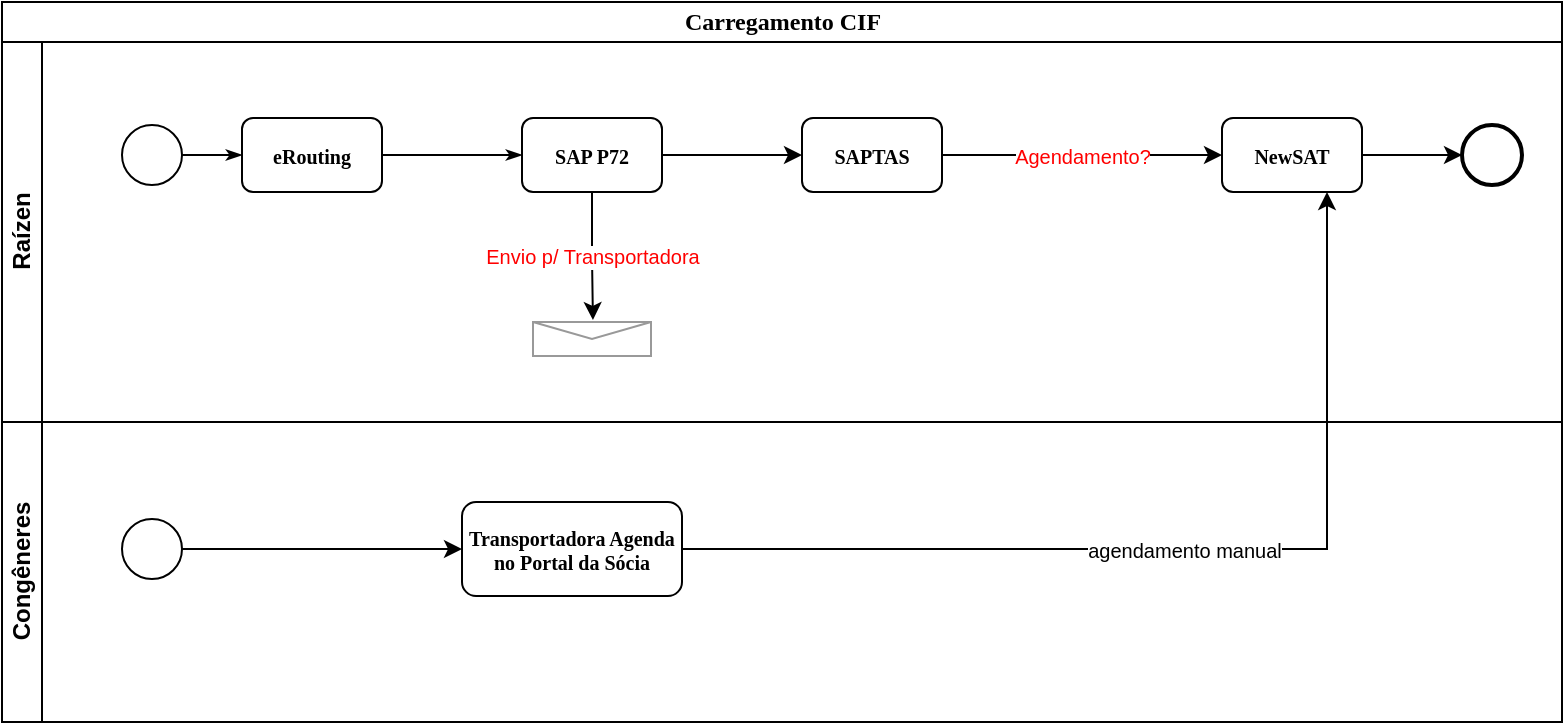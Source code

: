 <mxfile version="12.1.8" type="github" pages="3">
  <diagram name="Carregamento CIF" id="c7488fd3-1785-93aa-aadb-54a6760d102a">
    <mxGraphModel dx="868" dy="462" grid="1" gridSize="10" guides="1" tooltips="1" connect="1" arrows="1" fold="1" page="1" pageScale="1" pageWidth="1100" pageHeight="850" background="#ffffff" math="0" shadow="0">
      <root>
        <mxCell id="0"/>
        <mxCell id="1" parent="0"/>
        <mxCell id="2b4e8129b02d487f-1" value="Carregamento CIF" style="swimlane;html=1;childLayout=stackLayout;horizontal=1;startSize=20;horizontalStack=0;rounded=0;shadow=0;labelBackgroundColor=none;strokeColor=#000000;strokeWidth=1;fillColor=#ffffff;fontFamily=Verdana;fontSize=12;fontColor=#000000;align=center;" parent="1" vertex="1">
          <mxGeometry x="80" y="50" width="780" height="360" as="geometry"/>
        </mxCell>
        <mxCell id="2b4e8129b02d487f-2" value="Raízen" style="swimlane;html=1;startSize=20;horizontal=0;" parent="2b4e8129b02d487f-1" vertex="1">
          <mxGeometry y="20" width="780" height="190" as="geometry"/>
        </mxCell>
        <mxCell id="2b4e8129b02d487f-18" style="edgeStyle=orthogonalEdgeStyle;rounded=0;html=1;labelBackgroundColor=none;startArrow=none;startFill=0;startSize=5;endArrow=classicThin;endFill=1;endSize=5;jettySize=auto;orthogonalLoop=1;strokeColor=#000000;strokeWidth=1;fontFamily=Verdana;fontSize=8;fontColor=#000000;" parent="2b4e8129b02d487f-2" source="2b4e8129b02d487f-5" target="2b4e8129b02d487f-6" edge="1">
          <mxGeometry relative="1" as="geometry"/>
        </mxCell>
        <mxCell id="2b4e8129b02d487f-5" value="" style="ellipse;whiteSpace=wrap;html=1;rounded=0;shadow=0;labelBackgroundColor=none;strokeColor=#000000;strokeWidth=1;fillColor=#ffffff;fontFamily=Verdana;fontSize=8;fontColor=#000000;align=center;" parent="2b4e8129b02d487f-2" vertex="1">
          <mxGeometry x="60" y="41.5" width="30" height="30" as="geometry"/>
        </mxCell>
        <mxCell id="2b4e8129b02d487f-6" value="eRouting" style="rounded=1;whiteSpace=wrap;html=1;shadow=0;labelBackgroundColor=none;strokeColor=#000000;strokeWidth=1;fillColor=#ffffff;fontFamily=Verdana;fontSize=10;fontColor=#000000;align=center;fontStyle=1" parent="2b4e8129b02d487f-2" vertex="1">
          <mxGeometry x="120" y="38.0" width="70" height="37" as="geometry"/>
        </mxCell>
        <mxCell id="WFyZggXA8h9RNTgOfeCm-1" style="edgeStyle=orthogonalEdgeStyle;rounded=0;orthogonalLoop=1;jettySize=auto;html=1;fontSize=10;" edge="1" parent="2b4e8129b02d487f-2" source="2b4e8129b02d487f-7" target="2b4e8129b02d487f-9">
          <mxGeometry relative="1" as="geometry"/>
        </mxCell>
        <mxCell id="xGCrMNvwIFCrV4-qwJGK-1" value="Envio p/ Transportadora" style="edgeStyle=orthogonalEdgeStyle;rounded=0;orthogonalLoop=1;jettySize=auto;html=1;exitX=0.5;exitY=1;exitDx=0;exitDy=0;entryX=0.508;entryY=-0.059;entryDx=0;entryDy=0;entryPerimeter=0;fontSize=10;fontColor=#FF0000;" edge="1" parent="2b4e8129b02d487f-2" source="2b4e8129b02d487f-7" target="FQRfdCOzmHrhoMHAnc6x-1">
          <mxGeometry relative="1" as="geometry"/>
        </mxCell>
        <mxCell id="2b4e8129b02d487f-7" value="SAP P72" style="rounded=1;whiteSpace=wrap;html=1;shadow=0;labelBackgroundColor=none;strokeColor=#000000;strokeWidth=1;fillColor=#ffffff;fontFamily=Verdana;fontSize=10;fontColor=#000000;align=center;fontStyle=1" parent="2b4e8129b02d487f-2" vertex="1">
          <mxGeometry x="260" y="38.0" width="70" height="37" as="geometry"/>
        </mxCell>
        <mxCell id="WFyZggXA8h9RNTgOfeCm-3" value="Agendamento?" style="edgeStyle=orthogonalEdgeStyle;rounded=0;orthogonalLoop=1;jettySize=auto;html=1;fontSize=10;fontColor=#FF0000;" edge="1" parent="2b4e8129b02d487f-2" source="2b4e8129b02d487f-9" target="WFyZggXA8h9RNTgOfeCm-2">
          <mxGeometry relative="1" as="geometry"/>
        </mxCell>
        <mxCell id="2b4e8129b02d487f-9" value="SAPTAS" style="rounded=1;whiteSpace=wrap;html=1;shadow=0;labelBackgroundColor=none;strokeColor=#000000;strokeWidth=1;fillColor=#ffffff;fontFamily=Verdana;fontSize=10;fontColor=#000000;align=center;fontStyle=1" parent="2b4e8129b02d487f-2" vertex="1">
          <mxGeometry x="400" y="38.0" width="70" height="37" as="geometry"/>
        </mxCell>
        <mxCell id="WFyZggXA8h9RNTgOfeCm-4" style="edgeStyle=orthogonalEdgeStyle;rounded=0;orthogonalLoop=1;jettySize=auto;html=1;entryX=0;entryY=0.5;entryDx=0;entryDy=0;fontSize=10;" edge="1" parent="2b4e8129b02d487f-2" source="WFyZggXA8h9RNTgOfeCm-2" target="2b4e8129b02d487f-11">
          <mxGeometry relative="1" as="geometry"/>
        </mxCell>
        <mxCell id="WFyZggXA8h9RNTgOfeCm-2" value="NewSAT" style="rounded=1;whiteSpace=wrap;html=1;shadow=0;labelBackgroundColor=none;strokeColor=#000000;strokeWidth=1;fillColor=#ffffff;fontFamily=Verdana;fontSize=10;fontColor=#000000;align=center;fontStyle=1" vertex="1" parent="2b4e8129b02d487f-2">
          <mxGeometry x="610" y="38.0" width="70" height="37" as="geometry"/>
        </mxCell>
        <mxCell id="2b4e8129b02d487f-11" value="" style="ellipse;whiteSpace=wrap;html=1;rounded=0;shadow=0;labelBackgroundColor=none;strokeColor=#000000;strokeWidth=2;fillColor=#ffffff;fontFamily=Verdana;fontSize=8;fontColor=#000000;align=center;" parent="2b4e8129b02d487f-2" vertex="1">
          <mxGeometry x="730" y="41.5" width="30" height="30" as="geometry"/>
        </mxCell>
        <mxCell id="2b4e8129b02d487f-24" style="edgeStyle=orthogonalEdgeStyle;rounded=0;html=1;labelBackgroundColor=none;startArrow=none;startFill=0;startSize=5;endArrow=classicThin;endFill=1;endSize=5;jettySize=auto;orthogonalLoop=1;strokeColor=#000000;strokeWidth=1;fontFamily=Verdana;fontSize=8;fontColor=#000000;entryX=0;entryY=0.5;entryDx=0;entryDy=0;" parent="2b4e8129b02d487f-2" source="2b4e8129b02d487f-6" target="2b4e8129b02d487f-7" edge="1">
          <mxGeometry relative="1" as="geometry"/>
        </mxCell>
        <mxCell id="FQRfdCOzmHrhoMHAnc6x-1" value="" style="verticalLabelPosition=bottom;shadow=0;dashed=0;align=center;html=1;verticalAlign=top;strokeWidth=1;shape=mxgraph.mockup.misc.mail2;fillColor=#ffffff;strokeColor=#999999;fontSize=12;fontColor=#FF0000;" vertex="1" parent="2b4e8129b02d487f-2">
          <mxGeometry x="265.5" y="140" width="59" height="17" as="geometry"/>
        </mxCell>
        <mxCell id="2b4e8129b02d487f-3" value="Congêneres" style="swimlane;html=1;startSize=20;horizontal=0;" parent="2b4e8129b02d487f-1" vertex="1">
          <mxGeometry y="210" width="780" height="150" as="geometry"/>
        </mxCell>
        <mxCell id="2b4e8129b02d487f-12" value="Transportadora Agenda no Portal da Sócia" style="rounded=1;whiteSpace=wrap;html=1;shadow=0;labelBackgroundColor=none;strokeColor=#000000;strokeWidth=1;fillColor=#ffffff;fontFamily=Verdana;fontSize=10;fontColor=#000000;align=center;fontStyle=1" parent="2b4e8129b02d487f-3" vertex="1">
          <mxGeometry x="230" y="40" width="110" height="47" as="geometry"/>
        </mxCell>
        <mxCell id="WFyZggXA8h9RNTgOfeCm-9" style="edgeStyle=orthogonalEdgeStyle;rounded=0;orthogonalLoop=1;jettySize=auto;html=1;entryX=0;entryY=0.5;entryDx=0;entryDy=0;fontSize=10;" edge="1" parent="2b4e8129b02d487f-3" source="WFyZggXA8h9RNTgOfeCm-8" target="2b4e8129b02d487f-12">
          <mxGeometry relative="1" as="geometry"/>
        </mxCell>
        <mxCell id="WFyZggXA8h9RNTgOfeCm-8" value="" style="ellipse;whiteSpace=wrap;html=1;rounded=0;shadow=0;labelBackgroundColor=none;strokeColor=#000000;strokeWidth=1;fillColor=#ffffff;fontFamily=Verdana;fontSize=8;fontColor=#000000;align=center;" vertex="1" parent="2b4e8129b02d487f-3">
          <mxGeometry x="60" y="48.5" width="30" height="30" as="geometry"/>
        </mxCell>
        <mxCell id="WFyZggXA8h9RNTgOfeCm-11" value="agendamento manual" style="edgeStyle=orthogonalEdgeStyle;rounded=0;orthogonalLoop=1;jettySize=auto;html=1;entryX=0.75;entryY=1;entryDx=0;entryDy=0;fontSize=10;" edge="1" parent="2b4e8129b02d487f-1" source="2b4e8129b02d487f-12" target="WFyZggXA8h9RNTgOfeCm-2">
          <mxGeometry relative="1" as="geometry"/>
        </mxCell>
      </root>
    </mxGraphModel>
  </diagram>
  <diagram name="Carregamento FOB" id="wvZqJDoXAs2KBbJLKaqx">
    <mxGraphModel dx="868" dy="462" grid="1" gridSize="10" guides="1" tooltips="1" connect="1" arrows="1" fold="1" page="1" pageScale="1" pageWidth="1100" pageHeight="850" background="#ffffff" math="0" shadow="0">
      <root>
        <mxCell id="JmH2wS-UnPYUT30hO3oi-0"/>
        <mxCell id="JmH2wS-UnPYUT30hO3oi-1" parent="JmH2wS-UnPYUT30hO3oi-0"/>
        <mxCell id="JmH2wS-UnPYUT30hO3oi-2" value="Carregamento FOB" style="swimlane;html=1;childLayout=stackLayout;horizontal=1;startSize=20;horizontalStack=0;rounded=0;shadow=0;labelBackgroundColor=none;strokeColor=#000000;strokeWidth=1;fillColor=#ffffff;fontFamily=Verdana;fontSize=12;fontColor=#000000;align=center;" vertex="1" parent="JmH2wS-UnPYUT30hO3oi-1">
          <mxGeometry x="80" y="50" width="800" height="440" as="geometry"/>
        </mxCell>
        <mxCell id="JmH2wS-UnPYUT30hO3oi-3" value="Raízen" style="swimlane;html=1;startSize=20;horizontal=0;" vertex="1" parent="JmH2wS-UnPYUT30hO3oi-2">
          <mxGeometry y="20" width="800" height="260" as="geometry"/>
        </mxCell>
        <mxCell id="JmH2wS-UnPYUT30hO3oi-4" style="edgeStyle=orthogonalEdgeStyle;rounded=0;html=1;labelBackgroundColor=none;startArrow=none;startFill=0;startSize=5;endArrow=classicThin;endFill=1;endSize=5;jettySize=auto;orthogonalLoop=1;strokeColor=#000000;strokeWidth=1;fontFamily=Verdana;fontSize=8;fontColor=#000000;" edge="1" parent="JmH2wS-UnPYUT30hO3oi-3" source="JmH2wS-UnPYUT30hO3oi-5" target="JmH2wS-UnPYUT30hO3oi-6">
          <mxGeometry relative="1" as="geometry"/>
        </mxCell>
        <mxCell id="JmH2wS-UnPYUT30hO3oi-5" value="" style="ellipse;whiteSpace=wrap;html=1;rounded=0;shadow=0;labelBackgroundColor=none;strokeColor=#000000;strokeWidth=1;fillColor=#ffffff;fontFamily=Verdana;fontSize=8;fontColor=#000000;align=center;" vertex="1" parent="JmH2wS-UnPYUT30hO3oi-3">
          <mxGeometry x="60" y="42.5" width="30" height="30" as="geometry"/>
        </mxCell>
        <mxCell id="JmH2wS-UnPYUT30hO3oi-6" value="Cria pedido no CSOnline" style="rounded=1;whiteSpace=wrap;html=1;shadow=0;labelBackgroundColor=none;strokeColor=#000000;strokeWidth=1;fillColor=#ffffff;fontFamily=Verdana;fontSize=10;fontColor=#000000;align=center;fontStyle=1" vertex="1" parent="JmH2wS-UnPYUT30hO3oi-3">
          <mxGeometry x="120" y="39.0" width="70" height="37" as="geometry"/>
        </mxCell>
        <mxCell id="JmH2wS-UnPYUT30hO3oi-7" style="edgeStyle=orthogonalEdgeStyle;rounded=0;orthogonalLoop=1;jettySize=auto;html=1;fontSize=10;" edge="1" parent="JmH2wS-UnPYUT30hO3oi-3" source="JmH2wS-UnPYUT30hO3oi-8" target="JmH2wS-UnPYUT30hO3oi-10">
          <mxGeometry relative="1" as="geometry"/>
        </mxCell>
        <mxCell id="JmH2wS-UnPYUT30hO3oi-8" value="SAP P72" style="rounded=1;whiteSpace=wrap;html=1;shadow=0;labelBackgroundColor=none;strokeColor=#000000;strokeWidth=1;fillColor=#ffffff;fontFamily=Verdana;fontSize=10;fontColor=#000000;align=center;fontStyle=1" vertex="1" parent="JmH2wS-UnPYUT30hO3oi-3">
          <mxGeometry x="260" y="39.0" width="70" height="37" as="geometry"/>
        </mxCell>
        <mxCell id="JmH2wS-UnPYUT30hO3oi-9" value="&lt;font color=&quot;#ff0800&quot;&gt;Agendamento&lt;br&gt;Manual&lt;/font&gt;" style="edgeStyle=orthogonalEdgeStyle;rounded=0;orthogonalLoop=1;jettySize=auto;html=1;fontSize=10;" edge="1" parent="JmH2wS-UnPYUT30hO3oi-3" source="JmH2wS-UnPYUT30hO3oi-10" target="JmH2wS-UnPYUT30hO3oi-13">
          <mxGeometry relative="1" as="geometry"/>
        </mxCell>
        <mxCell id="pGMxo9u79ZiaVwFQHb7u-1" value="Valida dados &lt;br style=&quot;font-size: 10px;&quot;&gt;Veículo/Motorista" style="edgeStyle=orthogonalEdgeStyle;rounded=0;orthogonalLoop=1;jettySize=auto;html=1;entryX=1;entryY=0.5;entryDx=0;entryDy=0;fontSize=10;fontColor=#FF0000;" edge="1" parent="JmH2wS-UnPYUT30hO3oi-3" source="JmH2wS-UnPYUT30hO3oi-10" target="Ot1X_G96XOmZ_60lcO4l-0">
          <mxGeometry relative="1" as="geometry">
            <Array as="points">
              <mxPoint x="435" y="200"/>
            </Array>
          </mxGeometry>
        </mxCell>
        <mxCell id="JmH2wS-UnPYUT30hO3oi-10" value="SAPTAS" style="rounded=1;whiteSpace=wrap;html=1;shadow=0;labelBackgroundColor=none;strokeColor=#000000;strokeWidth=1;fillColor=#ffffff;fontFamily=Verdana;fontSize=10;fontColor=#000000;align=center;fontStyle=1" vertex="1" parent="JmH2wS-UnPYUT30hO3oi-3">
          <mxGeometry x="400" y="39.0" width="70" height="37" as="geometry"/>
        </mxCell>
        <mxCell id="JmH2wS-UnPYUT30hO3oi-11" style="edgeStyle=orthogonalEdgeStyle;rounded=0;orthogonalLoop=1;jettySize=auto;html=1;entryX=0;entryY=0.5;entryDx=0;entryDy=0;fontSize=10;" edge="1" parent="JmH2wS-UnPYUT30hO3oi-3" source="JmH2wS-UnPYUT30hO3oi-13" target="JmH2wS-UnPYUT30hO3oi-14">
          <mxGeometry relative="1" as="geometry"/>
        </mxCell>
        <mxCell id="JmH2wS-UnPYUT30hO3oi-13" value="NewSAT" style="rounded=1;whiteSpace=wrap;html=1;shadow=0;labelBackgroundColor=none;strokeColor=#000000;strokeWidth=1;fillColor=#ffffff;fontFamily=Verdana;fontSize=10;fontColor=#000000;align=center;fontStyle=1" vertex="1" parent="JmH2wS-UnPYUT30hO3oi-3">
          <mxGeometry x="610" y="39.0" width="70" height="37" as="geometry"/>
        </mxCell>
        <mxCell id="JmH2wS-UnPYUT30hO3oi-14" value="" style="ellipse;whiteSpace=wrap;html=1;rounded=0;shadow=0;labelBackgroundColor=none;strokeColor=#000000;strokeWidth=2;fillColor=#ffffff;fontFamily=Verdana;fontSize=8;fontColor=#000000;align=center;" vertex="1" parent="JmH2wS-UnPYUT30hO3oi-3">
          <mxGeometry x="730" y="42.5" width="30" height="30" as="geometry"/>
        </mxCell>
        <mxCell id="JmH2wS-UnPYUT30hO3oi-15" style="edgeStyle=orthogonalEdgeStyle;rounded=0;html=1;labelBackgroundColor=none;startArrow=none;startFill=0;startSize=5;endArrow=classicThin;endFill=1;endSize=5;jettySize=auto;orthogonalLoop=1;strokeColor=#000000;strokeWidth=1;fontFamily=Verdana;fontSize=8;fontColor=#000000;entryX=0;entryY=0.5;entryDx=0;entryDy=0;" edge="1" parent="JmH2wS-UnPYUT30hO3oi-3" source="JmH2wS-UnPYUT30hO3oi-6" target="JmH2wS-UnPYUT30hO3oi-8">
          <mxGeometry relative="1" as="geometry"/>
        </mxCell>
        <mxCell id="pGMxo9u79ZiaVwFQHb7u-4" value="Cria o Transporte" style="edgeStyle=orthogonalEdgeStyle;rounded=0;orthogonalLoop=1;jettySize=auto;html=1;entryX=0.5;entryY=1;entryDx=0;entryDy=0;fontSize=10;fontColor=#FF0000;" edge="1" parent="JmH2wS-UnPYUT30hO3oi-3" source="Ot1X_G96XOmZ_60lcO4l-0" target="JmH2wS-UnPYUT30hO3oi-8">
          <mxGeometry relative="1" as="geometry"/>
        </mxCell>
        <mxCell id="Ot1X_G96XOmZ_60lcO4l-0" value="PACS&lt;br style=&quot;font-size: 9px;&quot;&gt;(Não usado no Pool)" style="rounded=1;whiteSpace=wrap;html=1;shadow=0;labelBackgroundColor=none;strokeColor=#000000;strokeWidth=1;fillColor=#ffffff;fontFamily=Verdana;fontSize=9;fontColor=#FF0000;align=center;fontStyle=1" vertex="1" parent="JmH2wS-UnPYUT30hO3oi-3">
          <mxGeometry x="260" y="180" width="70" height="40" as="geometry"/>
        </mxCell>
        <mxCell id="Ot1X_G96XOmZ_60lcO4l-8" value="Agenda&lt;br&gt;Carregamento" style="edgeStyle=orthogonalEdgeStyle;rounded=0;orthogonalLoop=1;jettySize=auto;html=1;exitX=0.5;exitY=0.5;exitDx=0;exitDy=0;exitPerimeter=0;entryX=0;entryY=0.5;entryDx=0;entryDy=0;fontSize=10;fontColor=#FF0000;" edge="1" parent="JmH2wS-UnPYUT30hO3oi-3" source="Ot1X_G96XOmZ_60lcO4l-5" target="Ot1X_G96XOmZ_60lcO4l-7">
          <mxGeometry relative="1" as="geometry"/>
        </mxCell>
        <mxCell id="Ot1X_G96XOmZ_60lcO4l-5" value="&lt;font style=&quot;font-size: 12px&quot;&gt;Transportador&lt;/font&gt;" style="shape=umlActor;verticalLabelPosition=bottom;labelBackgroundColor=#ffffff;verticalAlign=top;html=1;outlineConnect=0;fontSize=10;fontColor=#FF0000;" vertex="1" parent="JmH2wS-UnPYUT30hO3oi-3">
          <mxGeometry x="50" y="180" width="20" height="40" as="geometry"/>
        </mxCell>
        <mxCell id="Ot1X_G96XOmZ_60lcO4l-9" style="edgeStyle=orthogonalEdgeStyle;rounded=0;orthogonalLoop=1;jettySize=auto;html=1;exitX=1;exitY=0.5;exitDx=0;exitDy=0;entryX=0;entryY=0.5;entryDx=0;entryDy=0;fontSize=10;fontColor=#FF0000;" edge="1" parent="JmH2wS-UnPYUT30hO3oi-3" source="Ot1X_G96XOmZ_60lcO4l-7" target="Ot1X_G96XOmZ_60lcO4l-0">
          <mxGeometry relative="1" as="geometry"/>
        </mxCell>
        <mxCell id="Ot1X_G96XOmZ_60lcO4l-7" value="CSFacil&lt;br style=&quot;font-size: 9px;&quot;&gt;(Não usado no Pool)" style="rounded=1;whiteSpace=wrap;html=1;shadow=0;labelBackgroundColor=none;strokeColor=#000000;strokeWidth=1;fillColor=#ffffff;fontFamily=Verdana;fontSize=9;fontColor=#FF0000;align=center;fontStyle=1" vertex="1" parent="JmH2wS-UnPYUT30hO3oi-3">
          <mxGeometry x="160" y="180" width="70" height="40" as="geometry"/>
        </mxCell>
        <mxCell id="JmH2wS-UnPYUT30hO3oi-17" value="Congêneres" style="swimlane;html=1;startSize=20;horizontal=0;" vertex="1" parent="JmH2wS-UnPYUT30hO3oi-2">
          <mxGeometry y="280" width="800" height="160" as="geometry"/>
        </mxCell>
        <mxCell id="JmH2wS-UnPYUT30hO3oi-18" value="Transportadora Agenda no Portal da Sócia" style="rounded=1;whiteSpace=wrap;html=1;shadow=0;labelBackgroundColor=none;strokeColor=#000000;strokeWidth=1;fillColor=#ffffff;fontFamily=Verdana;fontSize=10;fontColor=#000000;align=center;fontStyle=1" vertex="1" parent="JmH2wS-UnPYUT30hO3oi-17">
          <mxGeometry x="230" y="76.5" width="110" height="47" as="geometry"/>
        </mxCell>
        <mxCell id="JmH2wS-UnPYUT30hO3oi-19" style="edgeStyle=orthogonalEdgeStyle;rounded=0;orthogonalLoop=1;jettySize=auto;html=1;entryX=0;entryY=0.5;entryDx=0;entryDy=0;fontSize=10;" edge="1" parent="JmH2wS-UnPYUT30hO3oi-17" source="JmH2wS-UnPYUT30hO3oi-20" target="JmH2wS-UnPYUT30hO3oi-18">
          <mxGeometry relative="1" as="geometry"/>
        </mxCell>
        <mxCell id="JmH2wS-UnPYUT30hO3oi-20" value="" style="ellipse;whiteSpace=wrap;html=1;rounded=0;shadow=0;labelBackgroundColor=none;strokeColor=#000000;strokeWidth=1;fillColor=#ffffff;fontFamily=Verdana;fontSize=8;fontColor=#000000;align=center;" vertex="1" parent="JmH2wS-UnPYUT30hO3oi-17">
          <mxGeometry x="60" y="85" width="30" height="30" as="geometry"/>
        </mxCell>
        <mxCell id="JmH2wS-UnPYUT30hO3oi-21" value="&lt;font color=&quot;#ff0800&quot;&gt;agendamento manual&lt;/font&gt;" style="edgeStyle=orthogonalEdgeStyle;rounded=0;orthogonalLoop=1;jettySize=auto;html=1;entryX=0.75;entryY=1;entryDx=0;entryDy=0;fontSize=10;" edge="1" parent="JmH2wS-UnPYUT30hO3oi-2" source="JmH2wS-UnPYUT30hO3oi-18" target="JmH2wS-UnPYUT30hO3oi-13">
          <mxGeometry relative="1" as="geometry"/>
        </mxCell>
      </root>
    </mxGraphModel>
  </diagram>
  <diagram name="Descarga" id="ZrFWQGwldFwGv8xbvekh">
    <mxGraphModel dx="1304" dy="544" grid="1" gridSize="10" guides="1" tooltips="1" connect="1" arrows="1" fold="1" page="1" pageScale="1" pageWidth="1100" pageHeight="850" background="#ffffff" math="0" shadow="0">
      <root>
        <mxCell id="Ffeupf_uvNNQWMsHSOil-0"/>
        <mxCell id="Ffeupf_uvNNQWMsHSOil-1" parent="Ffeupf_uvNNQWMsHSOil-0"/>
        <mxCell id="Ffeupf_uvNNQWMsHSOil-2" value="Descarga" style="swimlane;html=1;childLayout=stackLayout;horizontal=1;startSize=20;horizontalStack=0;rounded=0;shadow=0;labelBackgroundColor=none;strokeColor=#000000;strokeWidth=1;fillColor=#ffffff;fontFamily=Verdana;fontSize=12;fontColor=#000000;align=center;" vertex="1" parent="Ffeupf_uvNNQWMsHSOil-1">
          <mxGeometry x="80" y="50" width="800" height="430" as="geometry"/>
        </mxCell>
        <mxCell id="Ffeupf_uvNNQWMsHSOil-3" value="Raízen" style="swimlane;html=1;startSize=20;horizontal=0;" vertex="1" parent="Ffeupf_uvNNQWMsHSOil-2">
          <mxGeometry y="20" width="800" height="210" as="geometry"/>
        </mxCell>
        <mxCell id="Ffeupf_uvNNQWMsHSOil-6" value="Agendamento&lt;br&gt;Coleta" style="rounded=1;whiteSpace=wrap;html=1;shadow=0;labelBackgroundColor=none;strokeColor=#000000;strokeWidth=1;fillColor=#ffffff;fontFamily=Verdana;fontSize=10;fontColor=#000000;align=center;fontStyle=1" vertex="1" parent="Ffeupf_uvNNQWMsHSOil-3">
          <mxGeometry x="170" y="32" width="90" height="51" as="geometry"/>
        </mxCell>
        <mxCell id="Ffeupf_uvNNQWMsHSOil-7" style="edgeStyle=orthogonalEdgeStyle;rounded=0;orthogonalLoop=1;jettySize=auto;html=1;fontSize=10;" edge="1" parent="Ffeupf_uvNNQWMsHSOil-3" source="Ffeupf_uvNNQWMsHSOil-9" target="Ffeupf_uvNNQWMsHSOil-11">
          <mxGeometry relative="1" as="geometry"/>
        </mxCell>
        <mxCell id="Ffeupf_uvNNQWMsHSOil-9" value="SAP P72" style="rounded=1;whiteSpace=wrap;html=1;shadow=0;labelBackgroundColor=none;strokeColor=#000000;strokeWidth=1;fillColor=#ffffff;fontFamily=Verdana;fontSize=10;fontColor=#000000;align=center;fontStyle=1" vertex="1" parent="Ffeupf_uvNNQWMsHSOil-3">
          <mxGeometry x="310" y="39.0" width="70" height="37" as="geometry"/>
        </mxCell>
        <mxCell id="Ffeupf_uvNNQWMsHSOil-10" value="Agendamento&lt;br&gt;Manual" style="edgeStyle=orthogonalEdgeStyle;rounded=0;orthogonalLoop=1;jettySize=auto;html=1;fontSize=10;" edge="1" parent="Ffeupf_uvNNQWMsHSOil-3" source="Ffeupf_uvNNQWMsHSOil-11" target="Ffeupf_uvNNQWMsHSOil-13">
          <mxGeometry relative="1" as="geometry"/>
        </mxCell>
        <mxCell id="Ffeupf_uvNNQWMsHSOil-11" value="SAPTAS" style="rounded=1;whiteSpace=wrap;html=1;shadow=0;labelBackgroundColor=none;strokeColor=#000000;strokeWidth=1;fillColor=#ffffff;fontFamily=Verdana;fontSize=10;fontColor=#000000;align=center;fontStyle=1" vertex="1" parent="Ffeupf_uvNNQWMsHSOil-3">
          <mxGeometry x="420" y="39.0" width="70" height="37" as="geometry"/>
        </mxCell>
        <mxCell id="Ffeupf_uvNNQWMsHSOil-12" style="edgeStyle=orthogonalEdgeStyle;rounded=0;orthogonalLoop=1;jettySize=auto;html=1;entryX=0;entryY=0.5;entryDx=0;entryDy=0;fontSize=10;" edge="1" parent="Ffeupf_uvNNQWMsHSOil-3" source="Ffeupf_uvNNQWMsHSOil-13" target="Ffeupf_uvNNQWMsHSOil-14">
          <mxGeometry relative="1" as="geometry"/>
        </mxCell>
        <mxCell id="Ffeupf_uvNNQWMsHSOil-13" value="NewSAT" style="rounded=1;whiteSpace=wrap;html=1;shadow=0;labelBackgroundColor=none;strokeColor=#000000;strokeWidth=1;fillColor=#ffffff;fontFamily=Verdana;fontSize=10;fontColor=#000000;align=center;fontStyle=1" vertex="1" parent="Ffeupf_uvNNQWMsHSOil-3">
          <mxGeometry x="610" y="39.0" width="70" height="37" as="geometry"/>
        </mxCell>
        <mxCell id="Ffeupf_uvNNQWMsHSOil-14" value="" style="ellipse;whiteSpace=wrap;html=1;rounded=0;shadow=0;labelBackgroundColor=none;strokeColor=#000000;strokeWidth=2;fillColor=#ffffff;fontFamily=Verdana;fontSize=8;fontColor=#000000;align=center;" vertex="1" parent="Ffeupf_uvNNQWMsHSOil-3">
          <mxGeometry x="730" y="42.5" width="30" height="30" as="geometry"/>
        </mxCell>
        <mxCell id="Ffeupf_uvNNQWMsHSOil-15" style="edgeStyle=orthogonalEdgeStyle;rounded=0;html=1;labelBackgroundColor=none;startArrow=none;startFill=0;startSize=5;endArrow=classicThin;endFill=1;endSize=5;jettySize=auto;orthogonalLoop=1;strokeColor=#000000;strokeWidth=1;fontFamily=Verdana;fontSize=8;fontColor=#000000;entryX=0;entryY=0.5;entryDx=0;entryDy=0;" edge="1" parent="Ffeupf_uvNNQWMsHSOil-3" source="Ffeupf_uvNNQWMsHSOil-6" target="Ffeupf_uvNNQWMsHSOil-9">
          <mxGeometry relative="1" as="geometry"/>
        </mxCell>
        <mxCell id="PQQAFc8gvcS9GT8Isu3L-1" value="Agendamento Manual" style="edgeStyle=orthogonalEdgeStyle;rounded=0;orthogonalLoop=1;jettySize=auto;html=1;fontSize=12;fontColor=#FF0000;entryX=0.5;entryY=1;entryDx=0;entryDy=0;" edge="1" parent="Ffeupf_uvNNQWMsHSOil-3" source="Ffeupf_uvNNQWMsHSOil-6" target="Ffeupf_uvNNQWMsHSOil-13">
          <mxGeometry relative="1" as="geometry">
            <mxPoint x="165" y="160" as="targetPoint"/>
            <Array as="points">
              <mxPoint x="215" y="170"/>
              <mxPoint x="645" y="170"/>
            </Array>
          </mxGeometry>
        </mxCell>
        <mxCell id="wOJjUUMjAA5zCkDcHgza-6" style="edgeStyle=orthogonalEdgeStyle;rounded=0;orthogonalLoop=1;jettySize=auto;html=1;entryX=0;entryY=0.5;entryDx=0;entryDy=0;fontSize=12;fontColor=#FF0000;" edge="1" parent="Ffeupf_uvNNQWMsHSOil-3" source="wOJjUUMjAA5zCkDcHgza-0" target="Ffeupf_uvNNQWMsHSOil-6">
          <mxGeometry relative="1" as="geometry"/>
        </mxCell>
        <mxCell id="wOJjUUMjAA5zCkDcHgza-0" value="&lt;font style=&quot;font-size: 12px&quot;&gt;Transportador&lt;br&gt;Faz Agendamento&lt;br&gt;&lt;/font&gt;" style="shape=umlActor;verticalLabelPosition=bottom;labelBackgroundColor=#ffffff;verticalAlign=top;html=1;outlineConnect=0;fontSize=10;fontColor=#FF0000;" vertex="1" parent="Ffeupf_uvNNQWMsHSOil-3">
          <mxGeometry x="80" y="37.5" width="20" height="40" as="geometry"/>
        </mxCell>
        <mxCell id="Ffeupf_uvNNQWMsHSOil-21" value="Congêneres" style="swimlane;html=1;startSize=20;horizontal=0;" vertex="1" parent="Ffeupf_uvNNQWMsHSOil-2">
          <mxGeometry y="230" width="800" height="200" as="geometry"/>
        </mxCell>
        <mxCell id="Ffeupf_uvNNQWMsHSOil-22" value="Transportadora Agenda no Portal da Sócia" style="rounded=1;whiteSpace=wrap;html=1;shadow=0;labelBackgroundColor=none;strokeColor=#000000;strokeWidth=1;fillColor=#ffffff;fontFamily=Verdana;fontSize=10;fontColor=#000000;align=center;fontStyle=1" vertex="1" parent="Ffeupf_uvNNQWMsHSOil-21">
          <mxGeometry x="230" y="76.5" width="110" height="47" as="geometry"/>
        </mxCell>
        <mxCell id="Ffeupf_uvNNQWMsHSOil-23" style="edgeStyle=orthogonalEdgeStyle;rounded=0;orthogonalLoop=1;jettySize=auto;html=1;entryX=0;entryY=0.5;entryDx=0;entryDy=0;fontSize=10;" edge="1" parent="Ffeupf_uvNNQWMsHSOil-21" source="Ffeupf_uvNNQWMsHSOil-24" target="Ffeupf_uvNNQWMsHSOil-22">
          <mxGeometry relative="1" as="geometry"/>
        </mxCell>
        <mxCell id="Ffeupf_uvNNQWMsHSOil-24" value="" style="ellipse;whiteSpace=wrap;html=1;rounded=0;shadow=0;labelBackgroundColor=none;strokeColor=#000000;strokeWidth=1;fillColor=#ffffff;fontFamily=Verdana;fontSize=8;fontColor=#000000;align=center;" vertex="1" parent="Ffeupf_uvNNQWMsHSOil-21">
          <mxGeometry x="60" y="85" width="30" height="30" as="geometry"/>
        </mxCell>
        <mxCell id="Ffeupf_uvNNQWMsHSOil-25" value="agendamento manual" style="edgeStyle=orthogonalEdgeStyle;rounded=0;orthogonalLoop=1;jettySize=auto;html=1;entryX=0.75;entryY=1;entryDx=0;entryDy=0;fontSize=10;" edge="1" parent="Ffeupf_uvNNQWMsHSOil-2" source="Ffeupf_uvNNQWMsHSOil-22" target="Ffeupf_uvNNQWMsHSOil-13">
          <mxGeometry relative="1" as="geometry"/>
        </mxCell>
      </root>
    </mxGraphModel>
  </diagram>
</mxfile>
